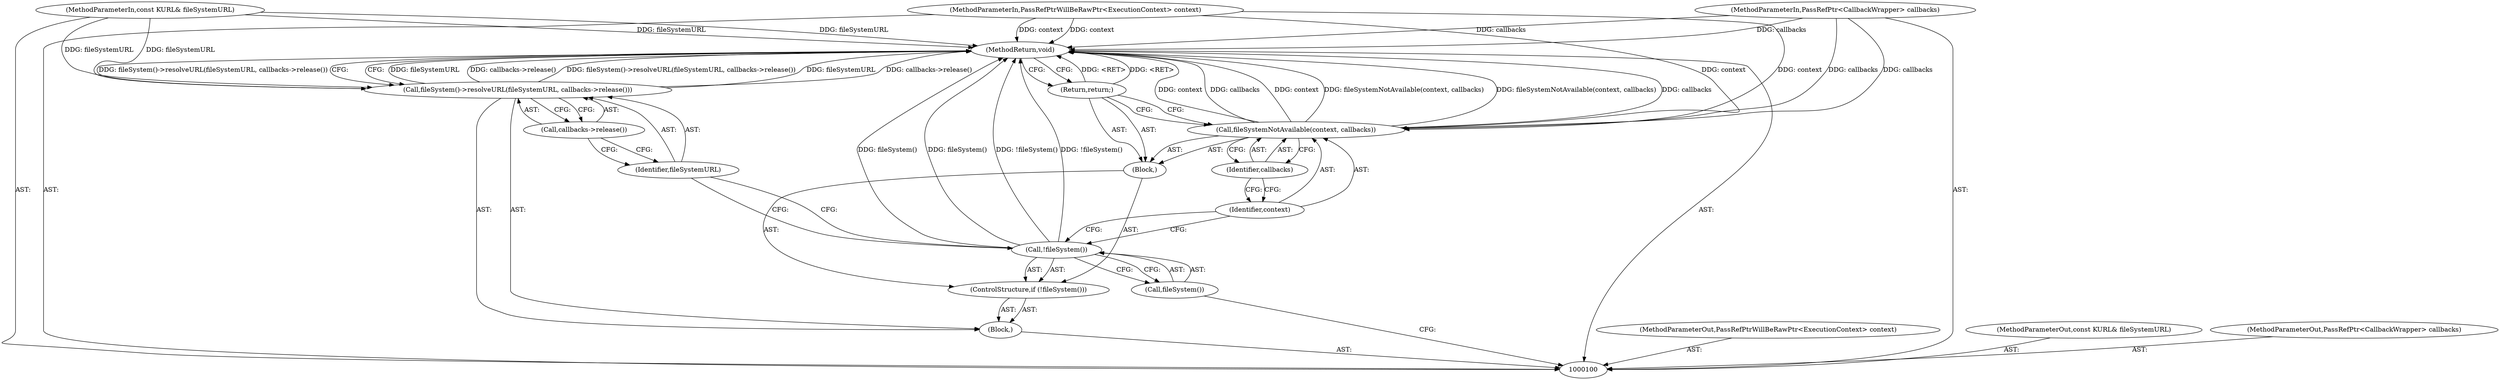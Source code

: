 digraph "1_Chrome_02c8303512ebed345011f7b545e2f418799be2f0_18" {
"1000116" [label="(MethodReturn,void)"];
"1000114" [label="(Identifier,fileSystemURL)"];
"1000113" [label="(Call,fileSystem()->resolveURL(fileSystemURL, callbacks->release()))"];
"1000115" [label="(Call,callbacks->release())"];
"1000101" [label="(MethodParameterIn,PassRefPtrWillBeRawPtr<ExecutionContext> context)"];
"1000142" [label="(MethodParameterOut,PassRefPtrWillBeRawPtr<ExecutionContext> context)"];
"1000102" [label="(MethodParameterIn,const KURL& fileSystemURL)"];
"1000143" [label="(MethodParameterOut,const KURL& fileSystemURL)"];
"1000103" [label="(MethodParameterIn,PassRefPtr<CallbackWrapper> callbacks)"];
"1000144" [label="(MethodParameterOut,PassRefPtr<CallbackWrapper> callbacks)"];
"1000104" [label="(Block,)"];
"1000107" [label="(Call,fileSystem())"];
"1000108" [label="(Block,)"];
"1000105" [label="(ControlStructure,if (!fileSystem()))"];
"1000106" [label="(Call,!fileSystem())"];
"1000110" [label="(Identifier,context)"];
"1000111" [label="(Identifier,callbacks)"];
"1000109" [label="(Call,fileSystemNotAvailable(context, callbacks))"];
"1000112" [label="(Return,return;)"];
"1000116" -> "1000100"  [label="AST: "];
"1000116" -> "1000112"  [label="CFG: "];
"1000116" -> "1000113"  [label="CFG: "];
"1000106" -> "1000116"  [label="DDG: fileSystem()"];
"1000106" -> "1000116"  [label="DDG: !fileSystem()"];
"1000113" -> "1000116"  [label="DDG: fileSystemURL"];
"1000113" -> "1000116"  [label="DDG: callbacks->release()"];
"1000113" -> "1000116"  [label="DDG: fileSystem()->resolveURL(fileSystemURL, callbacks->release())"];
"1000103" -> "1000116"  [label="DDG: callbacks"];
"1000102" -> "1000116"  [label="DDG: fileSystemURL"];
"1000109" -> "1000116"  [label="DDG: callbacks"];
"1000109" -> "1000116"  [label="DDG: context"];
"1000109" -> "1000116"  [label="DDG: fileSystemNotAvailable(context, callbacks)"];
"1000101" -> "1000116"  [label="DDG: context"];
"1000112" -> "1000116"  [label="DDG: <RET>"];
"1000114" -> "1000113"  [label="AST: "];
"1000114" -> "1000106"  [label="CFG: "];
"1000115" -> "1000114"  [label="CFG: "];
"1000113" -> "1000104"  [label="AST: "];
"1000113" -> "1000115"  [label="CFG: "];
"1000114" -> "1000113"  [label="AST: "];
"1000115" -> "1000113"  [label="AST: "];
"1000116" -> "1000113"  [label="CFG: "];
"1000113" -> "1000116"  [label="DDG: fileSystemURL"];
"1000113" -> "1000116"  [label="DDG: callbacks->release()"];
"1000113" -> "1000116"  [label="DDG: fileSystem()->resolveURL(fileSystemURL, callbacks->release())"];
"1000102" -> "1000113"  [label="DDG: fileSystemURL"];
"1000115" -> "1000113"  [label="AST: "];
"1000115" -> "1000114"  [label="CFG: "];
"1000113" -> "1000115"  [label="CFG: "];
"1000101" -> "1000100"  [label="AST: "];
"1000101" -> "1000116"  [label="DDG: context"];
"1000101" -> "1000109"  [label="DDG: context"];
"1000142" -> "1000100"  [label="AST: "];
"1000102" -> "1000100"  [label="AST: "];
"1000102" -> "1000116"  [label="DDG: fileSystemURL"];
"1000102" -> "1000113"  [label="DDG: fileSystemURL"];
"1000143" -> "1000100"  [label="AST: "];
"1000103" -> "1000100"  [label="AST: "];
"1000103" -> "1000116"  [label="DDG: callbacks"];
"1000103" -> "1000109"  [label="DDG: callbacks"];
"1000144" -> "1000100"  [label="AST: "];
"1000104" -> "1000100"  [label="AST: "];
"1000105" -> "1000104"  [label="AST: "];
"1000113" -> "1000104"  [label="AST: "];
"1000107" -> "1000106"  [label="AST: "];
"1000107" -> "1000100"  [label="CFG: "];
"1000106" -> "1000107"  [label="CFG: "];
"1000108" -> "1000105"  [label="AST: "];
"1000109" -> "1000108"  [label="AST: "];
"1000112" -> "1000108"  [label="AST: "];
"1000105" -> "1000104"  [label="AST: "];
"1000106" -> "1000105"  [label="AST: "];
"1000108" -> "1000105"  [label="AST: "];
"1000106" -> "1000105"  [label="AST: "];
"1000106" -> "1000107"  [label="CFG: "];
"1000107" -> "1000106"  [label="AST: "];
"1000110" -> "1000106"  [label="CFG: "];
"1000114" -> "1000106"  [label="CFG: "];
"1000106" -> "1000116"  [label="DDG: fileSystem()"];
"1000106" -> "1000116"  [label="DDG: !fileSystem()"];
"1000110" -> "1000109"  [label="AST: "];
"1000110" -> "1000106"  [label="CFG: "];
"1000111" -> "1000110"  [label="CFG: "];
"1000111" -> "1000109"  [label="AST: "];
"1000111" -> "1000110"  [label="CFG: "];
"1000109" -> "1000111"  [label="CFG: "];
"1000109" -> "1000108"  [label="AST: "];
"1000109" -> "1000111"  [label="CFG: "];
"1000110" -> "1000109"  [label="AST: "];
"1000111" -> "1000109"  [label="AST: "];
"1000112" -> "1000109"  [label="CFG: "];
"1000109" -> "1000116"  [label="DDG: callbacks"];
"1000109" -> "1000116"  [label="DDG: context"];
"1000109" -> "1000116"  [label="DDG: fileSystemNotAvailable(context, callbacks)"];
"1000101" -> "1000109"  [label="DDG: context"];
"1000103" -> "1000109"  [label="DDG: callbacks"];
"1000112" -> "1000108"  [label="AST: "];
"1000112" -> "1000109"  [label="CFG: "];
"1000116" -> "1000112"  [label="CFG: "];
"1000112" -> "1000116"  [label="DDG: <RET>"];
}
